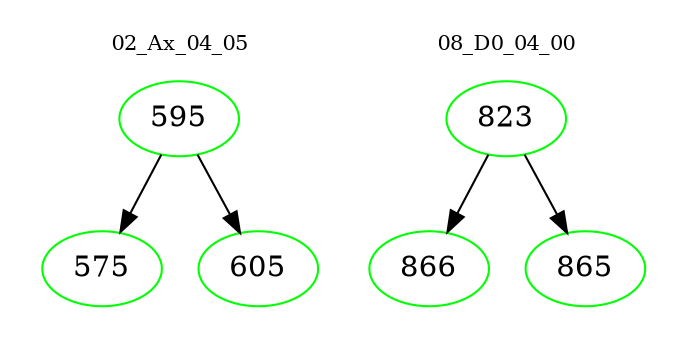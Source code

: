 digraph{
subgraph cluster_0 {
color = white
label = "02_Ax_04_05";
fontsize=10;
T0_595 [label="595", color="green"]
T0_595 -> T0_575 [color="black"]
T0_575 [label="575", color="green"]
T0_595 -> T0_605 [color="black"]
T0_605 [label="605", color="green"]
}
subgraph cluster_1 {
color = white
label = "08_D0_04_00";
fontsize=10;
T1_823 [label="823", color="green"]
T1_823 -> T1_866 [color="black"]
T1_866 [label="866", color="green"]
T1_823 -> T1_865 [color="black"]
T1_865 [label="865", color="green"]
}
}
